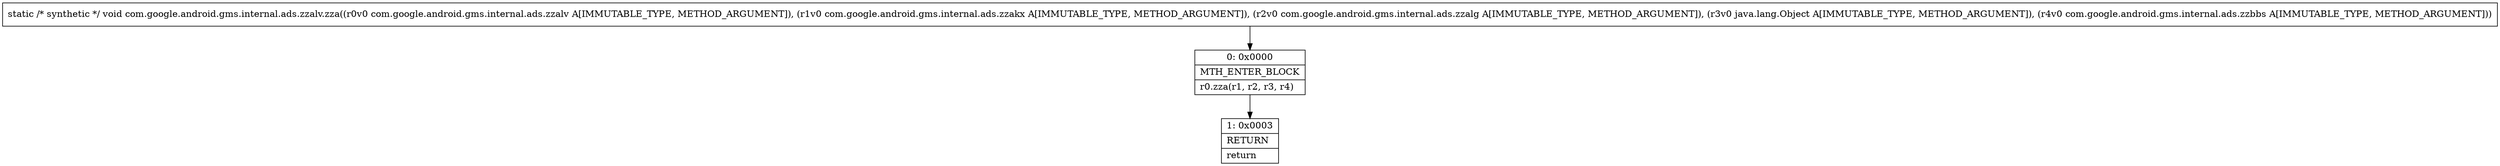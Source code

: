 digraph "CFG forcom.google.android.gms.internal.ads.zzalv.zza(Lcom\/google\/android\/gms\/internal\/ads\/zzalv;Lcom\/google\/android\/gms\/internal\/ads\/zzakx;Lcom\/google\/android\/gms\/internal\/ads\/zzalg;Ljava\/lang\/Object;Lcom\/google\/android\/gms\/internal\/ads\/zzbbs;)V" {
Node_0 [shape=record,label="{0\:\ 0x0000|MTH_ENTER_BLOCK\l|r0.zza(r1, r2, r3, r4)\l}"];
Node_1 [shape=record,label="{1\:\ 0x0003|RETURN\l|return\l}"];
MethodNode[shape=record,label="{static \/* synthetic *\/ void com.google.android.gms.internal.ads.zzalv.zza((r0v0 com.google.android.gms.internal.ads.zzalv A[IMMUTABLE_TYPE, METHOD_ARGUMENT]), (r1v0 com.google.android.gms.internal.ads.zzakx A[IMMUTABLE_TYPE, METHOD_ARGUMENT]), (r2v0 com.google.android.gms.internal.ads.zzalg A[IMMUTABLE_TYPE, METHOD_ARGUMENT]), (r3v0 java.lang.Object A[IMMUTABLE_TYPE, METHOD_ARGUMENT]), (r4v0 com.google.android.gms.internal.ads.zzbbs A[IMMUTABLE_TYPE, METHOD_ARGUMENT])) }"];
MethodNode -> Node_0;
Node_0 -> Node_1;
}

